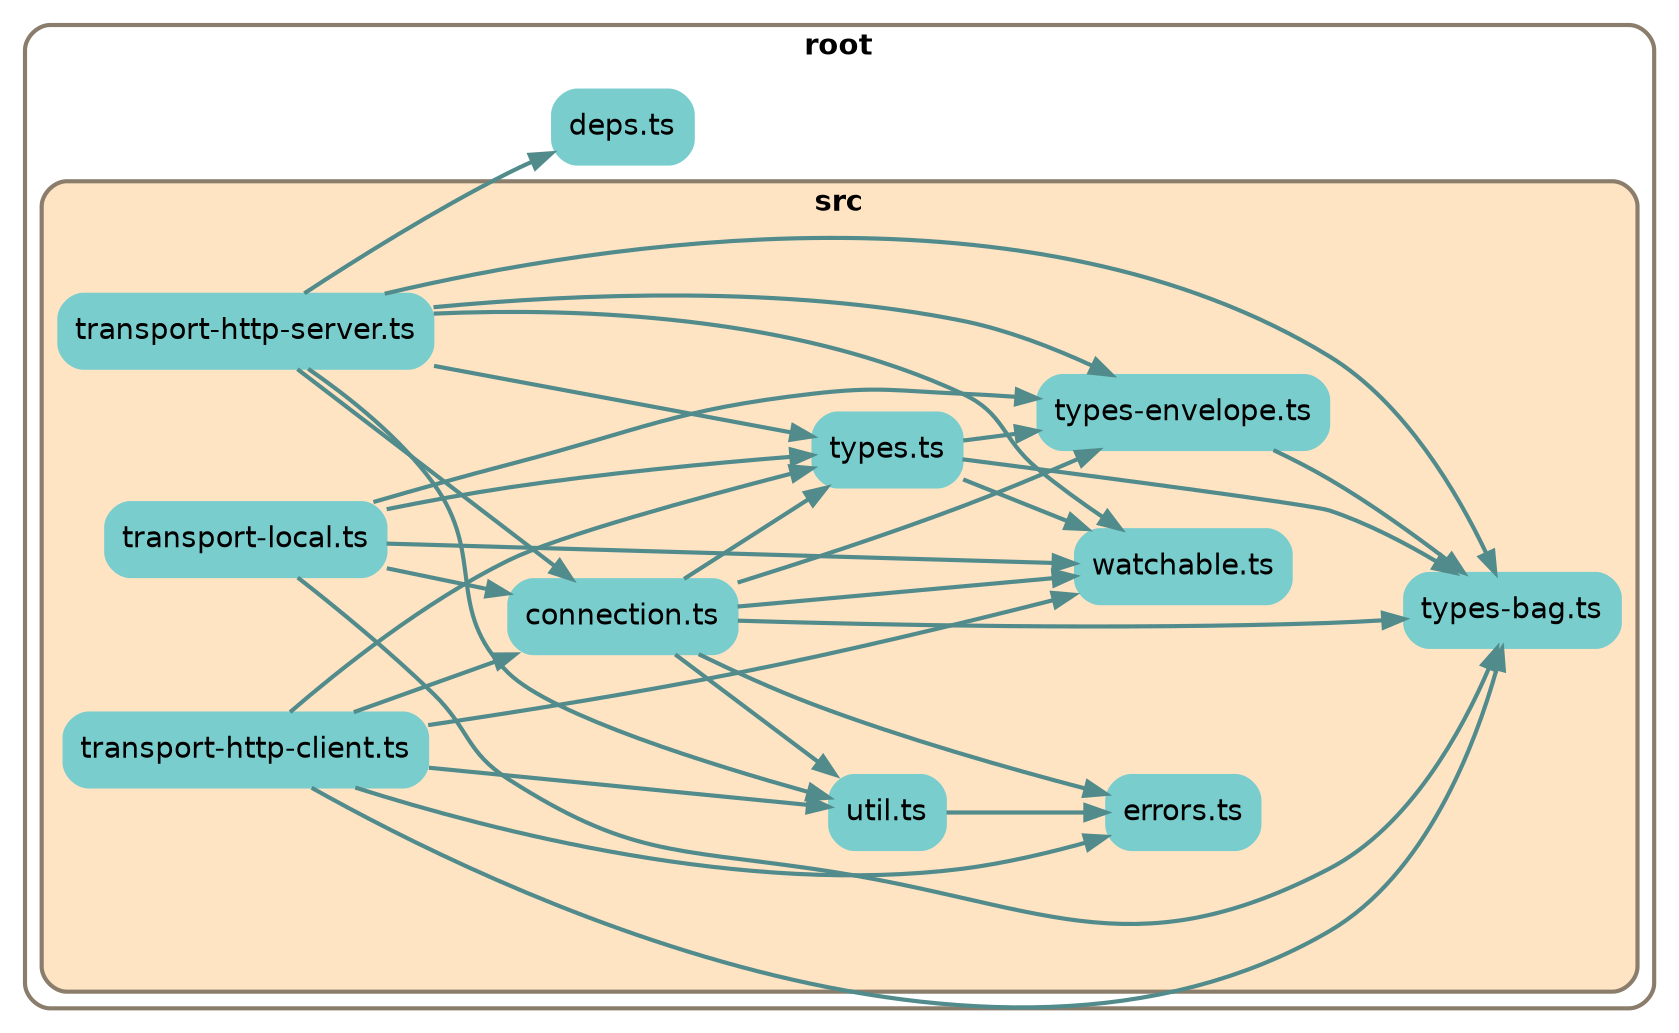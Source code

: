 
digraph G {
    //splines=line;
    //splines=polyline;
    splines=true;
    rankdir=LR;
    //newrank=true;
    compound=true;
    graph [fontname = "helvetica"];  // dpi=72
    node [fontname = "helvetica"];
    edge [fontname = "helvetica"];
    
    // files in their folder clusters

    subgraph cluster7484784333 {
        label=<<b>root</b>>;
        style="rounded";
        color=bisque4;
        penwidth=2;
                    
        "deps.ts" [label="deps.ts", shape=rectangle; style="rounded,filled"; color=darkslategray3];

        subgraph cluster249736545 {
            label=<<b>src</b>>;
            style="rounded,filled";
            fillcolor=bisque;
            color=bisque4;
            penwidth=2;
                    
            "src/connection.ts" [label="connection.ts", shape=rectangle; style="rounded,filled"; color=darkslategray3];
            "src/errors.ts" [label="errors.ts", shape=rectangle; style="rounded,filled"; color=darkslategray3];
            "src/transport-http-client.ts" [label="transport-http-client.ts", shape=rectangle; style="rounded,filled"; color=darkslategray3];
            "src/transport-http-server.ts" [label="transport-http-server.ts", shape=rectangle; style="rounded,filled"; color=darkslategray3];
            "src/transport-local.ts" [label="transport-local.ts", shape=rectangle; style="rounded,filled"; color=darkslategray3];
            "src/types-bag.ts" [label="types-bag.ts", shape=rectangle; style="rounded,filled"; color=darkslategray3];
            "src/types-envelope.ts" [label="types-envelope.ts", shape=rectangle; style="rounded,filled"; color=darkslategray3];
            "src/types.ts" [label="types.ts", shape=rectangle; style="rounded,filled"; color=darkslategray3];
            "src/util.ts" [label="util.ts", shape=rectangle; style="rounded,filled"; color=darkslategray3];
            "src/watchable.ts" [label="watchable.ts", shape=rectangle; style="rounded,filled"; color=darkslategray3];
        }
    }

    // edges between files
    "src/connection.ts" -> "src/errors.ts" [penwidth=2; color=darkslategray4];
    "src/connection.ts" -> "src/types.ts" [penwidth=2; color=darkslategray4];
    "src/connection.ts" -> "src/types-bag.ts" [penwidth=2; color=darkslategray4];
    "src/connection.ts" -> "src/types-envelope.ts" [penwidth=2; color=darkslategray4];
    "src/connection.ts" -> "src/watchable.ts" [penwidth=2; color=darkslategray4];
    "src/connection.ts" -> "src/util.ts" [penwidth=2; color=darkslategray4];
    "src/transport-http-client.ts" -> "src/types-bag.ts" [penwidth=2; color=darkslategray4];
    "src/transport-http-client.ts" -> "src/errors.ts" [penwidth=2; color=darkslategray4];
    "src/transport-http-client.ts" -> "src/types.ts" [penwidth=2; color=darkslategray4];
    "src/transport-http-client.ts" -> "src/watchable.ts" [penwidth=2; color=darkslategray4];
    "src/transport-http-client.ts" -> "src/util.ts" [penwidth=2; color=darkslategray4];
    "src/transport-http-client.ts" -> "src/connection.ts" [penwidth=2; color=darkslategray4];
    "src/transport-http-server.ts" -> "src/types-bag.ts" [penwidth=2; color=darkslategray4];
    "src/transport-http-server.ts" -> "src/types.ts" [penwidth=2; color=darkslategray4];
    "src/transport-http-server.ts" -> "src/types-envelope.ts" [penwidth=2; color=darkslategray4];
    "src/transport-http-server.ts" -> "src/util.ts" [penwidth=2; color=darkslategray4];
    "src/transport-http-server.ts" -> "src/watchable.ts" [penwidth=2; color=darkslategray4];
    "src/transport-http-server.ts" -> "src/connection.ts" [penwidth=2; color=darkslategray4];
    "src/transport-http-server.ts" -> "deps.ts" [penwidth=2; color=darkslategray4];
    "src/transport-local.ts" -> "src/types-bag.ts" [penwidth=2; color=darkslategray4];
    "src/transport-local.ts" -> "src/types.ts" [penwidth=2; color=darkslategray4];
    "src/transport-local.ts" -> "src/types-envelope.ts" [penwidth=2; color=darkslategray4];
    "src/transport-local.ts" -> "src/watchable.ts" [penwidth=2; color=darkslategray4];
    "src/transport-local.ts" -> "src/connection.ts" [penwidth=2; color=darkslategray4];
    "src/types-envelope.ts" -> "src/types-bag.ts" [penwidth=2; color=darkslategray4];
    "src/types.ts" -> "src/types-envelope.ts" [penwidth=2; color=darkslategray4];
    "src/types.ts" -> "src/types-bag.ts" [penwidth=2; color=darkslategray4];
    "src/types.ts" -> "src/watchable.ts" [penwidth=2; color=darkslategray4];
    "src/util.ts" -> "src/errors.ts" [penwidth=2; color=darkslategray4];

}
